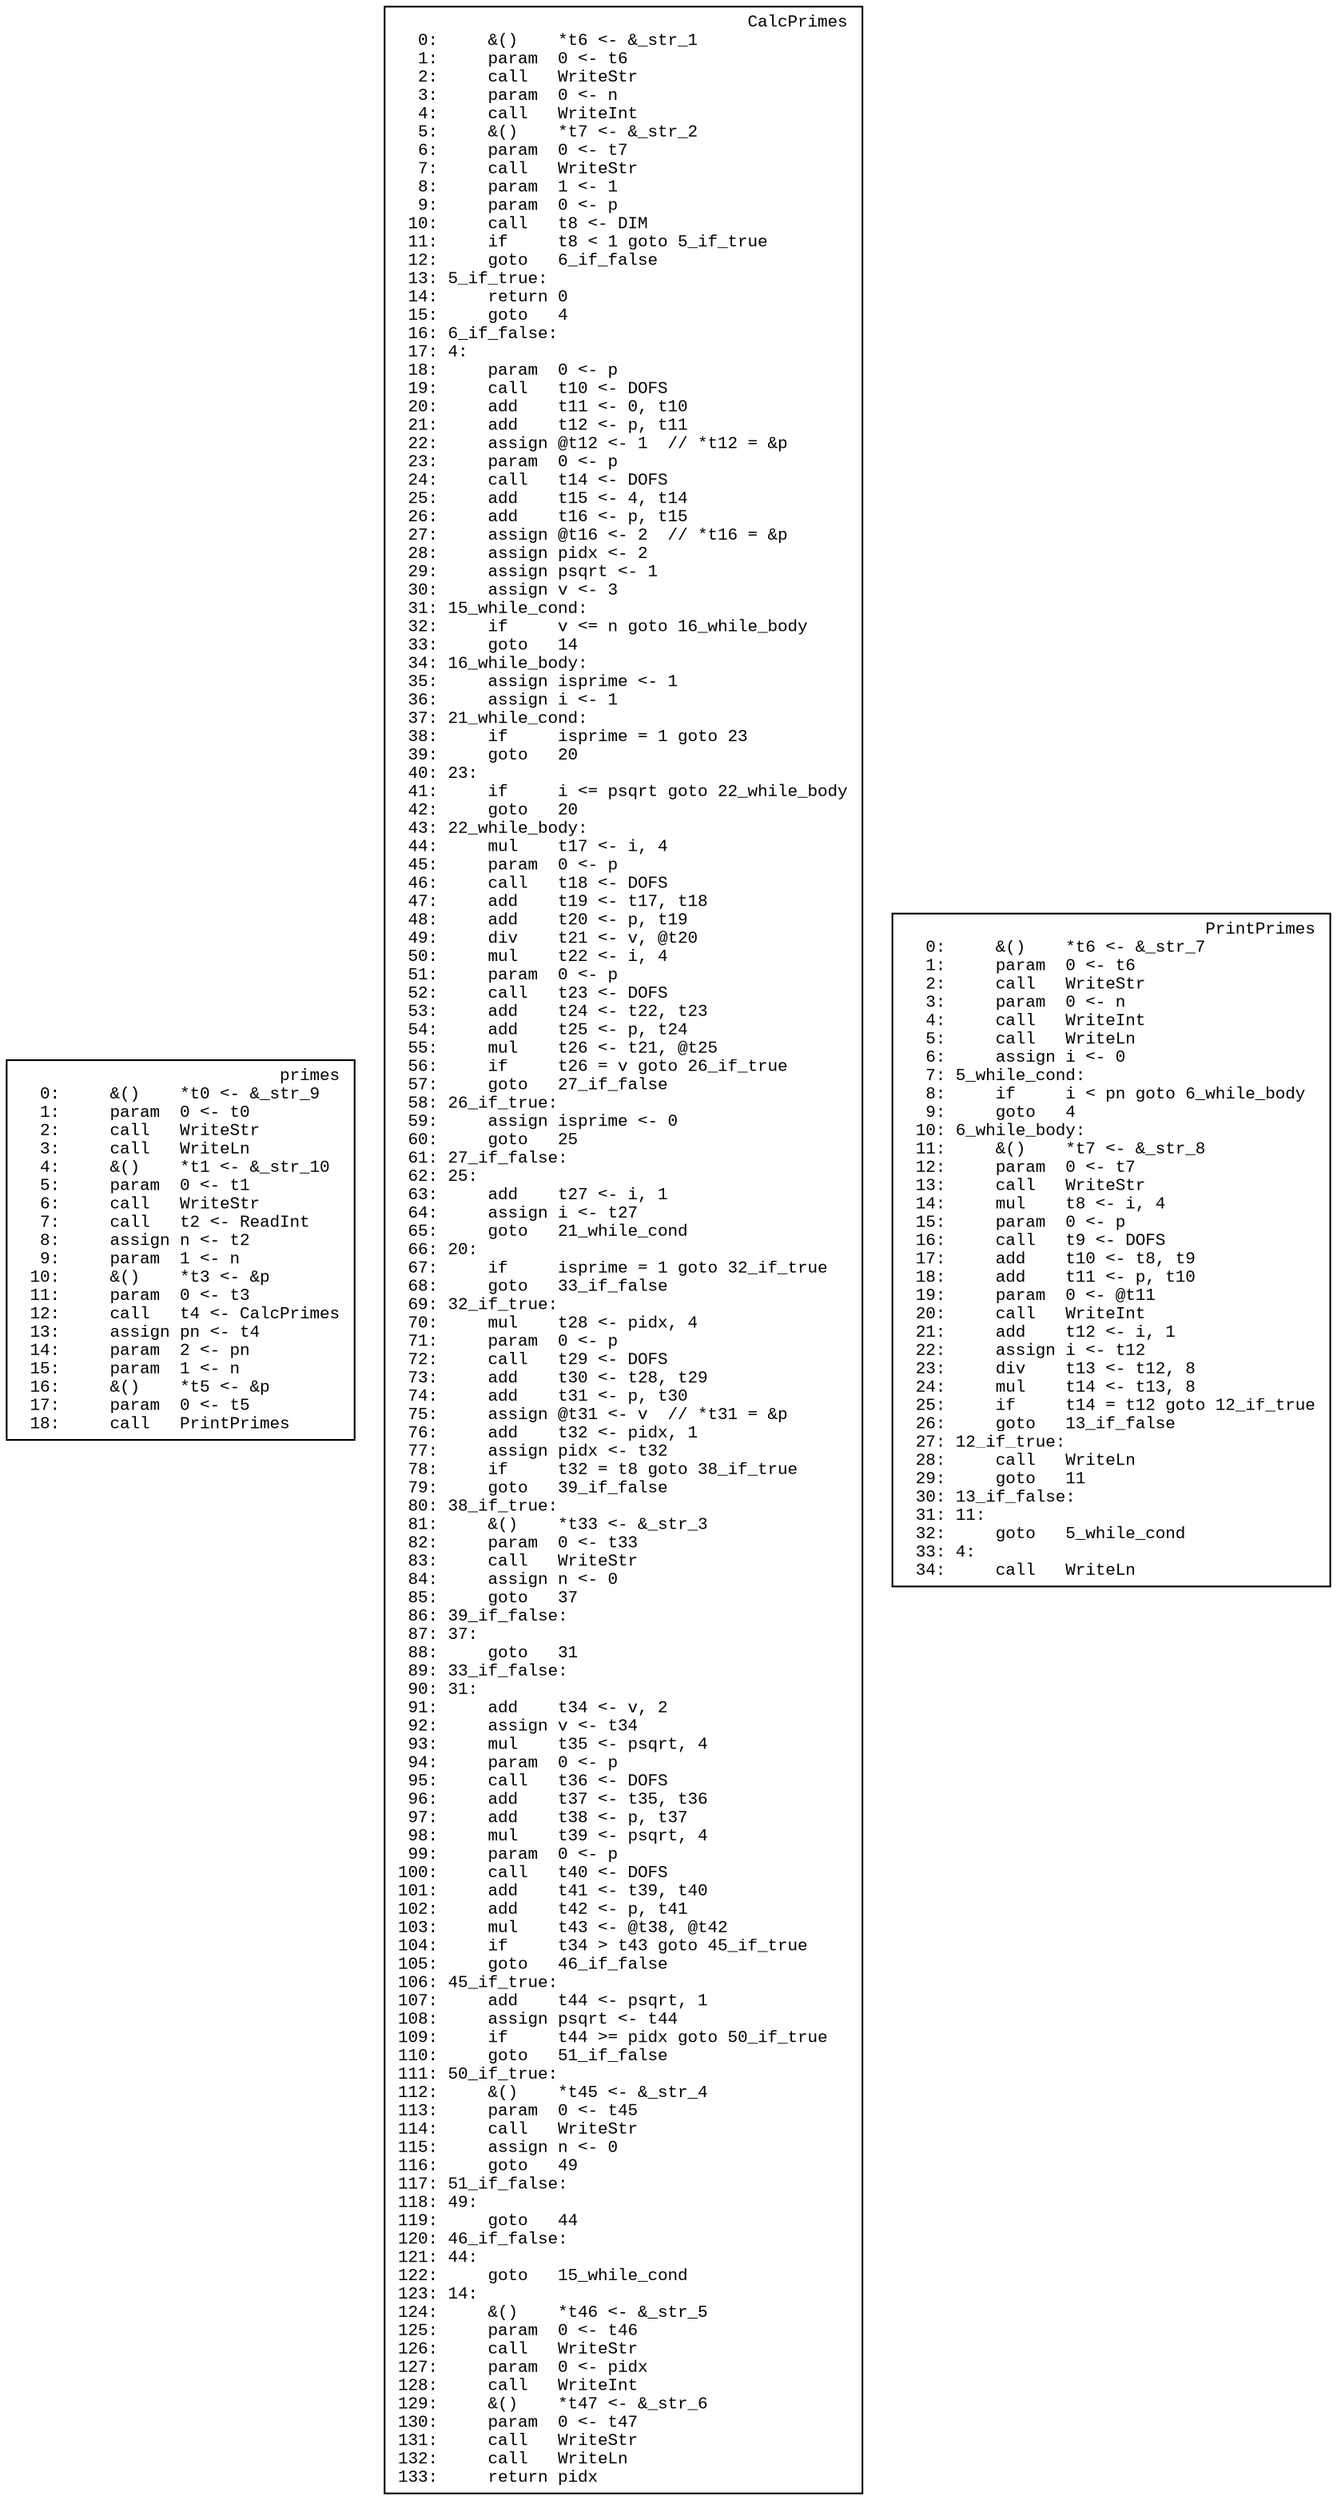 digraph IR {
  graph [fontname="Times New Roman",fontsize=10];
  node  [fontname="Courier New",fontsize=10];
  edge  [fontname="Times New Roman",fontsize=10];

  // scope 'primes'
  primes_cb [label="primes\r  0:     &()    *t0 <- &_str_9\l  1:     param  0 <- t0\l  2:     call   WriteStr\l  3:     call   WriteLn\l  4:     &()    *t1 <- &_str_10\l  5:     param  0 <- t1\l  6:     call   WriteStr\l  7:     call   t2 <- ReadInt\l  8:     assign n <- t2\l  9:     param  1 <- n\l 10:     &()    *t3 <- &p\l 11:     param  0 <- t3\l 12:     call   t4 <- CalcPrimes\l 13:     assign pn <- t4\l 14:     param  2 <- pn\l 15:     param  1 <- n\l 16:     &()    *t5 <- &p\l 17:     param  0 <- t5\l 18:     call   PrintPrimes\l",shape=box]
  // scope 'CalcPrimes'
  CalcPrimes_cb [label="CalcPrimes\r  0:     &()    *t6 <- &_str_1\l  1:     param  0 <- t6\l  2:     call   WriteStr\l  3:     param  0 <- n\l  4:     call   WriteInt\l  5:     &()    *t7 <- &_str_2\l  6:     param  0 <- t7\l  7:     call   WriteStr\l  8:     param  1 <- 1\l  9:     param  0 <- p\l 10:     call   t8 <- DIM\l 11:     if     t8 < 1 goto 5_if_true\l 12:     goto   6_if_false\l 13: 5_if_true:\l 14:     return 0\l 15:     goto   4\l 16: 6_if_false:\l 17: 4:\l 18:     param  0 <- p\l 19:     call   t10 <- DOFS\l 20:     add    t11 <- 0, t10\l 21:     add    t12 <- p, t11\l 22:     assign @t12 <- 1  // *t12 = &p\l 23:     param  0 <- p\l 24:     call   t14 <- DOFS\l 25:     add    t15 <- 4, t14\l 26:     add    t16 <- p, t15\l 27:     assign @t16 <- 2  // *t16 = &p\l 28:     assign pidx <- 2\l 29:     assign psqrt <- 1\l 30:     assign v <- 3\l 31: 15_while_cond:\l 32:     if     v <= n goto 16_while_body\l 33:     goto   14\l 34: 16_while_body:\l 35:     assign isprime <- 1\l 36:     assign i <- 1\l 37: 21_while_cond:\l 38:     if     isprime = 1 goto 23\l 39:     goto   20\l 40: 23:\l 41:     if     i <= psqrt goto 22_while_body\l 42:     goto   20\l 43: 22_while_body:\l 44:     mul    t17 <- i, 4\l 45:     param  0 <- p\l 46:     call   t18 <- DOFS\l 47:     add    t19 <- t17, t18\l 48:     add    t20 <- p, t19\l 49:     div    t21 <- v, @t20\l 50:     mul    t22 <- i, 4\l 51:     param  0 <- p\l 52:     call   t23 <- DOFS\l 53:     add    t24 <- t22, t23\l 54:     add    t25 <- p, t24\l 55:     mul    t26 <- t21, @t25\l 56:     if     t26 = v goto 26_if_true\l 57:     goto   27_if_false\l 58: 26_if_true:\l 59:     assign isprime <- 0\l 60:     goto   25\l 61: 27_if_false:\l 62: 25:\l 63:     add    t27 <- i, 1\l 64:     assign i <- t27\l 65:     goto   21_while_cond\l 66: 20:\l 67:     if     isprime = 1 goto 32_if_true\l 68:     goto   33_if_false\l 69: 32_if_true:\l 70:     mul    t28 <- pidx, 4\l 71:     param  0 <- p\l 72:     call   t29 <- DOFS\l 73:     add    t30 <- t28, t29\l 74:     add    t31 <- p, t30\l 75:     assign @t31 <- v  // *t31 = &p\l 76:     add    t32 <- pidx, 1\l 77:     assign pidx <- t32\l 78:     if     t32 = t8 goto 38_if_true\l 79:     goto   39_if_false\l 80: 38_if_true:\l 81:     &()    *t33 <- &_str_3\l 82:     param  0 <- t33\l 83:     call   WriteStr\l 84:     assign n <- 0\l 85:     goto   37\l 86: 39_if_false:\l 87: 37:\l 88:     goto   31\l 89: 33_if_false:\l 90: 31:\l 91:     add    t34 <- v, 2\l 92:     assign v <- t34\l 93:     mul    t35 <- psqrt, 4\l 94:     param  0 <- p\l 95:     call   t36 <- DOFS\l 96:     add    t37 <- t35, t36\l 97:     add    t38 <- p, t37\l 98:     mul    t39 <- psqrt, 4\l 99:     param  0 <- p\l100:     call   t40 <- DOFS\l101:     add    t41 <- t39, t40\l102:     add    t42 <- p, t41\l103:     mul    t43 <- @t38, @t42\l104:     if     t34 > t43 goto 45_if_true\l105:     goto   46_if_false\l106: 45_if_true:\l107:     add    t44 <- psqrt, 1\l108:     assign psqrt <- t44\l109:     if     t44 >= pidx goto 50_if_true\l110:     goto   51_if_false\l111: 50_if_true:\l112:     &()    *t45 <- &_str_4\l113:     param  0 <- t45\l114:     call   WriteStr\l115:     assign n <- 0\l116:     goto   49\l117: 51_if_false:\l118: 49:\l119:     goto   44\l120: 46_if_false:\l121: 44:\l122:     goto   15_while_cond\l123: 14:\l124:     &()    *t46 <- &_str_5\l125:     param  0 <- t46\l126:     call   WriteStr\l127:     param  0 <- pidx\l128:     call   WriteInt\l129:     &()    *t47 <- &_str_6\l130:     param  0 <- t47\l131:     call   WriteStr\l132:     call   WriteLn\l133:     return pidx\l",shape=box]
  // scope 'PrintPrimes'
  PrintPrimes_cb [label="PrintPrimes\r  0:     &()    *t6 <- &_str_7\l  1:     param  0 <- t6\l  2:     call   WriteStr\l  3:     param  0 <- n\l  4:     call   WriteInt\l  5:     call   WriteLn\l  6:     assign i <- 0\l  7: 5_while_cond:\l  8:     if     i < pn goto 6_while_body\l  9:     goto   4\l 10: 6_while_body:\l 11:     &()    *t7 <- &_str_8\l 12:     param  0 <- t7\l 13:     call   WriteStr\l 14:     mul    t8 <- i, 4\l 15:     param  0 <- p\l 16:     call   t9 <- DOFS\l 17:     add    t10 <- t8, t9\l 18:     add    t11 <- p, t10\l 19:     param  0 <- @t11\l 20:     call   WriteInt\l 21:     add    t12 <- i, 1\l 22:     assign i <- t12\l 23:     div    t13 <- t12, 8\l 24:     mul    t14 <- t13, 8\l 25:     if     t14 = t12 goto 12_if_true\l 26:     goto   13_if_false\l 27: 12_if_true:\l 28:     call   WriteLn\l 29:     goto   11\l 30: 13_if_false:\l 31: 11:\l 32:     goto   5_while_cond\l 33: 4:\l 34:     call   WriteLn\l",shape=box]
}
